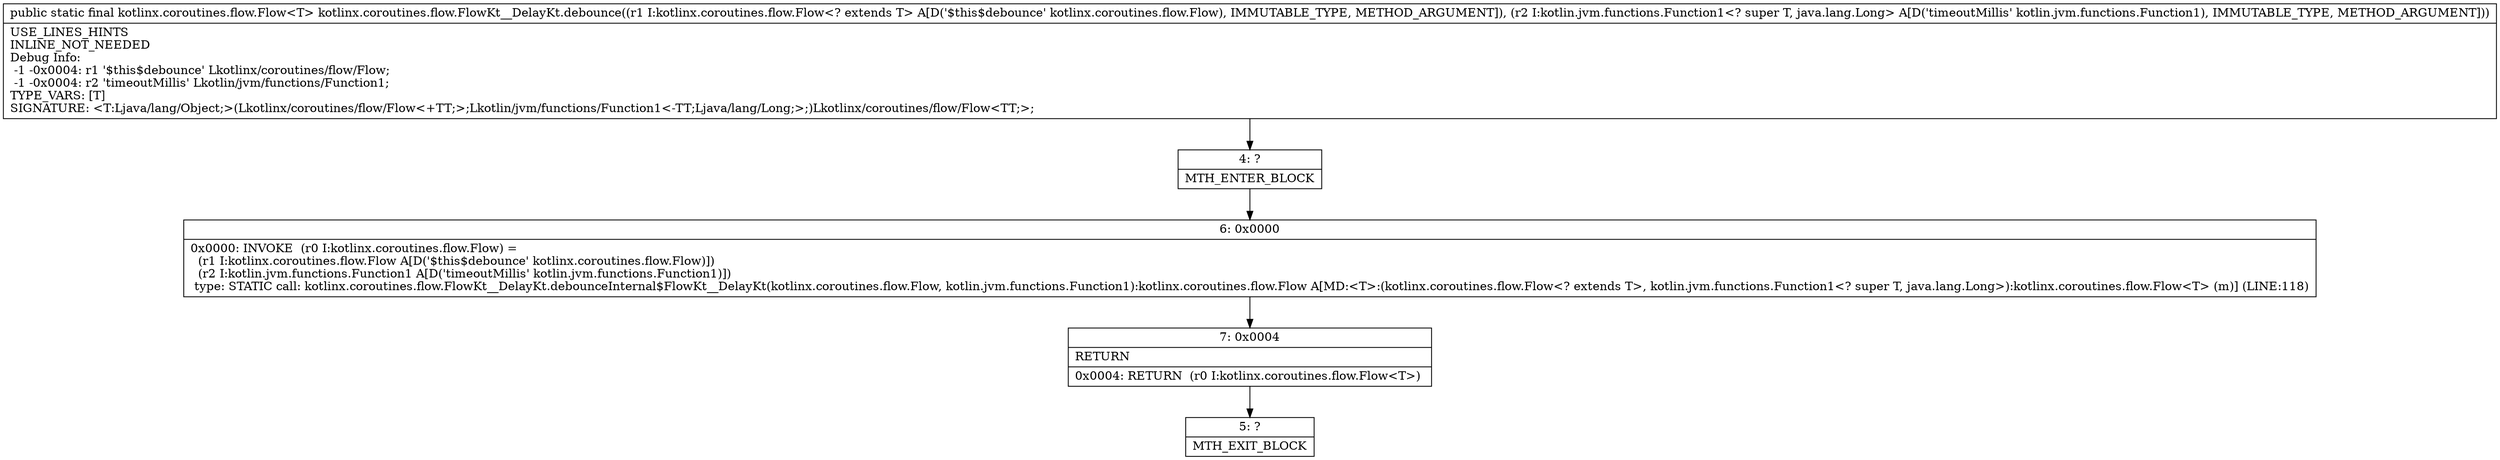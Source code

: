 digraph "CFG forkotlinx.coroutines.flow.FlowKt__DelayKt.debounce(Lkotlinx\/coroutines\/flow\/Flow;Lkotlin\/jvm\/functions\/Function1;)Lkotlinx\/coroutines\/flow\/Flow;" {
Node_4 [shape=record,label="{4\:\ ?|MTH_ENTER_BLOCK\l}"];
Node_6 [shape=record,label="{6\:\ 0x0000|0x0000: INVOKE  (r0 I:kotlinx.coroutines.flow.Flow) = \l  (r1 I:kotlinx.coroutines.flow.Flow A[D('$this$debounce' kotlinx.coroutines.flow.Flow)])\l  (r2 I:kotlin.jvm.functions.Function1 A[D('timeoutMillis' kotlin.jvm.functions.Function1)])\l type: STATIC call: kotlinx.coroutines.flow.FlowKt__DelayKt.debounceInternal$FlowKt__DelayKt(kotlinx.coroutines.flow.Flow, kotlin.jvm.functions.Function1):kotlinx.coroutines.flow.Flow A[MD:\<T\>:(kotlinx.coroutines.flow.Flow\<? extends T\>, kotlin.jvm.functions.Function1\<? super T, java.lang.Long\>):kotlinx.coroutines.flow.Flow\<T\> (m)] (LINE:118)\l}"];
Node_7 [shape=record,label="{7\:\ 0x0004|RETURN\l|0x0004: RETURN  (r0 I:kotlinx.coroutines.flow.Flow\<T\>) \l}"];
Node_5 [shape=record,label="{5\:\ ?|MTH_EXIT_BLOCK\l}"];
MethodNode[shape=record,label="{public static final kotlinx.coroutines.flow.Flow\<T\> kotlinx.coroutines.flow.FlowKt__DelayKt.debounce((r1 I:kotlinx.coroutines.flow.Flow\<? extends T\> A[D('$this$debounce' kotlinx.coroutines.flow.Flow), IMMUTABLE_TYPE, METHOD_ARGUMENT]), (r2 I:kotlin.jvm.functions.Function1\<? super T, java.lang.Long\> A[D('timeoutMillis' kotlin.jvm.functions.Function1), IMMUTABLE_TYPE, METHOD_ARGUMENT]))  | USE_LINES_HINTS\lINLINE_NOT_NEEDED\lDebug Info:\l  \-1 \-0x0004: r1 '$this$debounce' Lkotlinx\/coroutines\/flow\/Flow;\l  \-1 \-0x0004: r2 'timeoutMillis' Lkotlin\/jvm\/functions\/Function1;\lTYPE_VARS: [T]\lSIGNATURE: \<T:Ljava\/lang\/Object;\>(Lkotlinx\/coroutines\/flow\/Flow\<+TT;\>;Lkotlin\/jvm\/functions\/Function1\<\-TT;Ljava\/lang\/Long;\>;)Lkotlinx\/coroutines\/flow\/Flow\<TT;\>;\l}"];
MethodNode -> Node_4;Node_4 -> Node_6;
Node_6 -> Node_7;
Node_7 -> Node_5;
}

